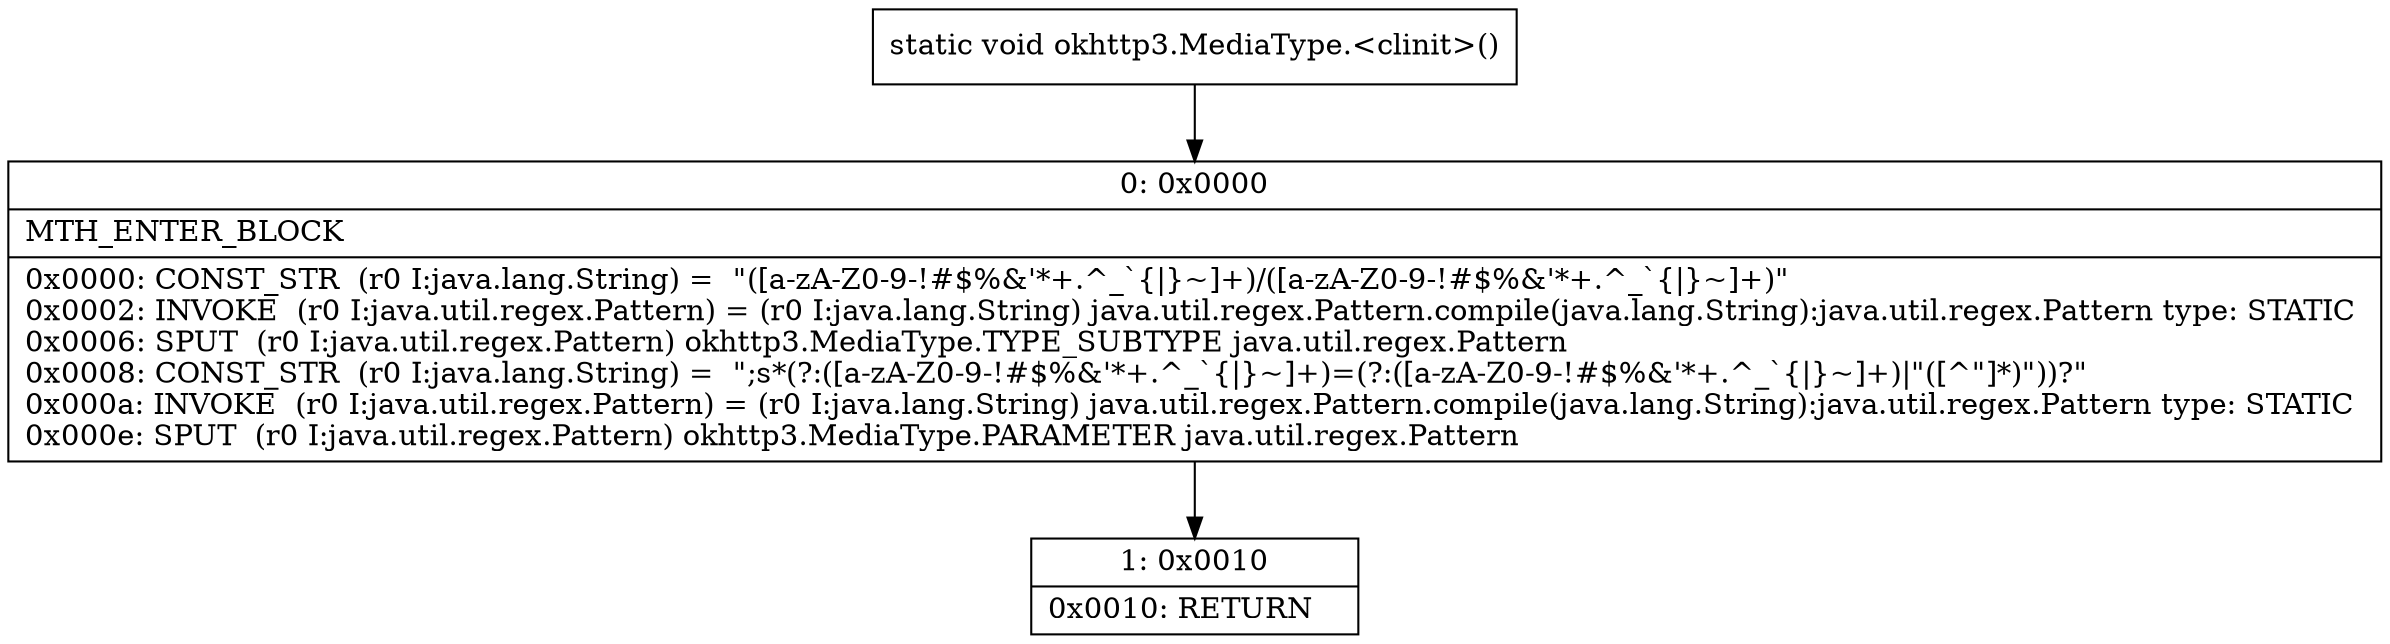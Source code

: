 digraph "CFG forokhttp3.MediaType.\<clinit\>()V" {
Node_0 [shape=record,label="{0\:\ 0x0000|MTH_ENTER_BLOCK\l|0x0000: CONST_STR  (r0 I:java.lang.String) =  \"([a\-zA\-Z0\-9\-!#$%&'*+.^_`\{\|\}~]+)\/([a\-zA\-Z0\-9\-!#$%&'*+.^_`\{\|\}~]+)\" \l0x0002: INVOKE  (r0 I:java.util.regex.Pattern) = (r0 I:java.lang.String) java.util.regex.Pattern.compile(java.lang.String):java.util.regex.Pattern type: STATIC \l0x0006: SPUT  (r0 I:java.util.regex.Pattern) okhttp3.MediaType.TYPE_SUBTYPE java.util.regex.Pattern \l0x0008: CONST_STR  (r0 I:java.lang.String) =  \";s*(?:([a\-zA\-Z0\-9\-!#$%&'*+.^_`\{\|\}~]+)=(?:([a\-zA\-Z0\-9\-!#$%&'*+.^_`\{\|\}~]+)\|\"([^\"]*)\"))?\" \l0x000a: INVOKE  (r0 I:java.util.regex.Pattern) = (r0 I:java.lang.String) java.util.regex.Pattern.compile(java.lang.String):java.util.regex.Pattern type: STATIC \l0x000e: SPUT  (r0 I:java.util.regex.Pattern) okhttp3.MediaType.PARAMETER java.util.regex.Pattern \l}"];
Node_1 [shape=record,label="{1\:\ 0x0010|0x0010: RETURN   \l}"];
MethodNode[shape=record,label="{static void okhttp3.MediaType.\<clinit\>() }"];
MethodNode -> Node_0;
Node_0 -> Node_1;
}

